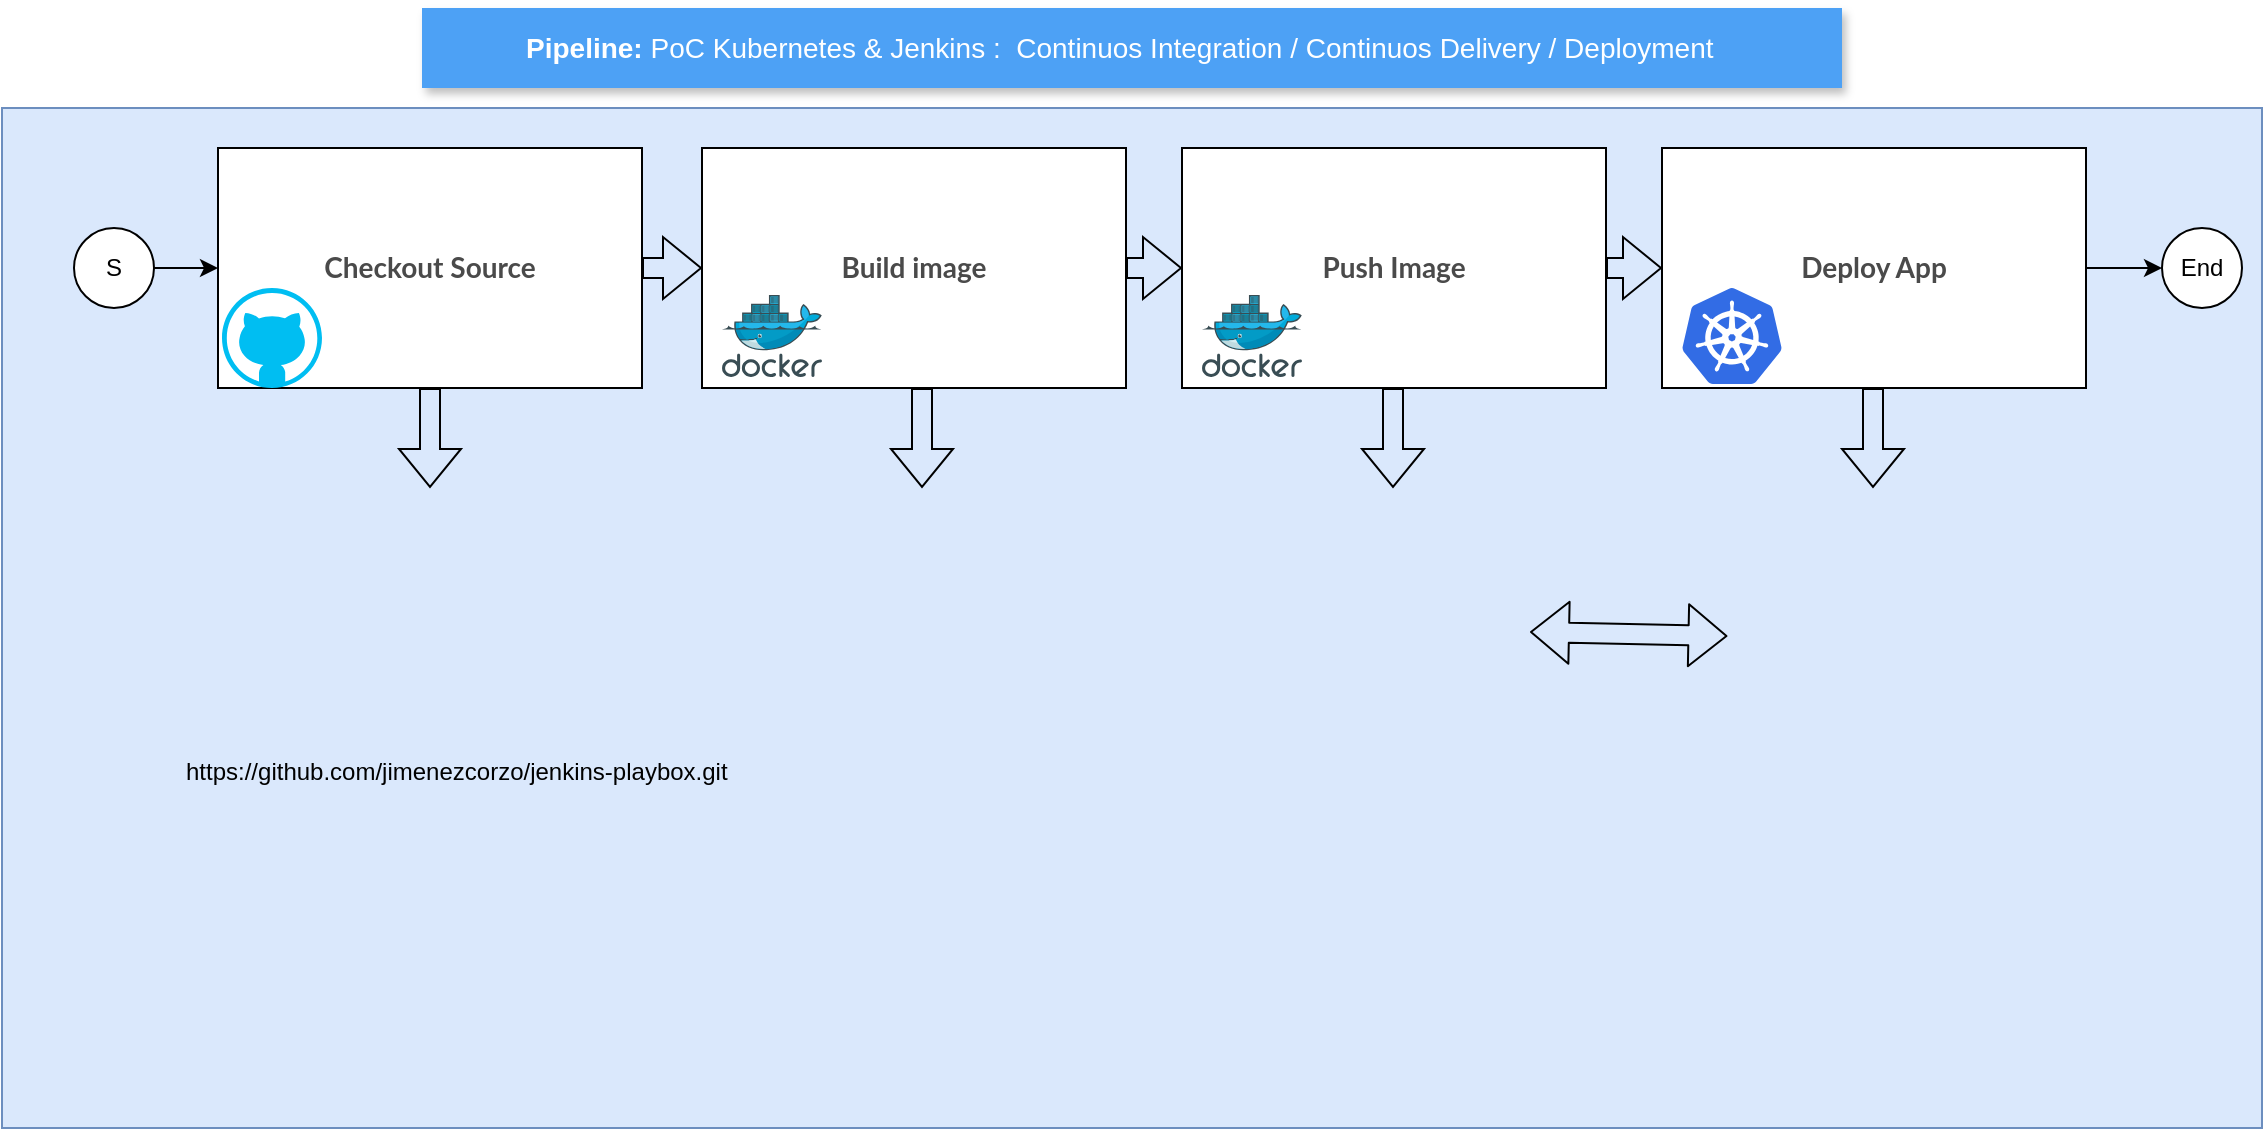 <mxfile version="13.6.6" type="github">
  <diagram id="GNU3i8hCxYjH3E0Nk9u4" name="Page-1">
    <mxGraphModel dx="2522" dy="741" grid="1" gridSize="10" guides="1" tooltips="1" connect="1" arrows="1" fold="1" page="1" pageScale="1" pageWidth="1100" pageHeight="850" math="0" shadow="0">
      <root>
        <mxCell id="0" />
        <mxCell id="1" parent="0" />
        <mxCell id="pvH52jMwIwCaczwJxy_N-38" value="" style="rounded=0;whiteSpace=wrap;html=1;fillColor=#dae8fc;strokeColor=#6c8ebf;" vertex="1" parent="1">
          <mxGeometry x="-30" y="60" width="1130" height="510" as="geometry" />
        </mxCell>
        <mxCell id="pvH52jMwIwCaczwJxy_N-4" value="&lt;span style=&quot;color: rgb(74 , 74 , 74) ; font-family: &amp;#34;latolatinweb&amp;#34; , &amp;#34;lato&amp;#34; , &amp;#34;helvetica neue&amp;#34; , &amp;#34;helvetica&amp;#34; , &amp;#34;arial&amp;#34; , sans-serif ; font-size: 14px ; background-color: rgb(255 , 255 , 255)&quot;&gt;&lt;b&gt;Checkout Source&lt;/b&gt;&lt;/span&gt;" style="rounded=0;whiteSpace=wrap;html=1;" vertex="1" parent="1">
          <mxGeometry x="78" y="80" width="212" height="120" as="geometry" />
        </mxCell>
        <mxCell id="pvH52jMwIwCaczwJxy_N-1" value="" style="shape=image;html=1;verticalAlign=top;verticalLabelPosition=bottom;labelBackgroundColor=#ffffff;imageAspect=0;aspect=fixed;image=https://cdn4.iconfinder.com/data/icons/logos-brands-5/24/jenkins-128.png" vertex="1" parent="1">
          <mxGeometry x="60" y="425" width="128" height="128" as="geometry" />
        </mxCell>
        <mxCell id="pvH52jMwIwCaczwJxy_N-2" value="" style="verticalLabelPosition=bottom;html=1;verticalAlign=top;align=center;strokeColor=none;fillColor=#00BEF2;shape=mxgraph.azure.github_code;pointerEvents=1;" vertex="1" parent="1">
          <mxGeometry x="80" y="150" width="50" height="50" as="geometry" />
        </mxCell>
        <mxCell id="pvH52jMwIwCaczwJxy_N-3" value="" style="shape=image;html=1;verticalAlign=top;verticalLabelPosition=bottom;labelBackgroundColor=#ffffff;imageAspect=0;aspect=fixed;image=https://cdn4.iconfinder.com/data/icons/social-icons-16/512/GitHub_alt-128.png" vertex="1" parent="1">
          <mxGeometry x="120" y="250" width="128" height="128" as="geometry" />
        </mxCell>
        <mxCell id="pvH52jMwIwCaczwJxy_N-8" style="edgeStyle=orthogonalEdgeStyle;shape=flexArrow;rounded=0;orthogonalLoop=1;jettySize=auto;html=1;exitX=1;exitY=0.5;exitDx=0;exitDy=0;entryX=0;entryY=0.5;entryDx=0;entryDy=0;" edge="1" parent="1" source="pvH52jMwIwCaczwJxy_N-4" target="pvH52jMwIwCaczwJxy_N-5">
          <mxGeometry relative="1" as="geometry" />
        </mxCell>
        <mxCell id="pvH52jMwIwCaczwJxy_N-20" style="edgeStyle=orthogonalEdgeStyle;shape=flexArrow;rounded=0;orthogonalLoop=1;jettySize=auto;html=1;exitX=0.5;exitY=1;exitDx=0;exitDy=0;fontStyle=1" edge="1" parent="1" source="pvH52jMwIwCaczwJxy_N-4" target="pvH52jMwIwCaczwJxy_N-3">
          <mxGeometry relative="1" as="geometry" />
        </mxCell>
        <mxCell id="pvH52jMwIwCaczwJxy_N-10" style="edgeStyle=orthogonalEdgeStyle;shape=flexArrow;rounded=0;orthogonalLoop=1;jettySize=auto;html=1;exitX=1;exitY=0.5;exitDx=0;exitDy=0;entryX=0;entryY=0.5;entryDx=0;entryDy=0;" edge="1" parent="1" source="pvH52jMwIwCaczwJxy_N-5" target="pvH52jMwIwCaczwJxy_N-6">
          <mxGeometry relative="1" as="geometry" />
        </mxCell>
        <mxCell id="pvH52jMwIwCaczwJxy_N-5" value="&lt;span style=&quot;color: rgb(74 , 74 , 74) ; font-family: &amp;#34;latolatinweb&amp;#34; , &amp;#34;lato&amp;#34; , &amp;#34;helvetica neue&amp;#34; , &amp;#34;helvetica&amp;#34; , &amp;#34;arial&amp;#34; , sans-serif ; font-size: 14px ; background-color: rgb(255 , 255 , 255)&quot;&gt;&lt;b&gt;Build image&lt;/b&gt;&lt;/span&gt;" style="rounded=0;whiteSpace=wrap;html=1;" vertex="1" parent="1">
          <mxGeometry x="320" y="80" width="212" height="120" as="geometry" />
        </mxCell>
        <mxCell id="pvH52jMwIwCaczwJxy_N-11" style="edgeStyle=orthogonalEdgeStyle;shape=flexArrow;rounded=0;orthogonalLoop=1;jettySize=auto;html=1;exitX=1;exitY=0.5;exitDx=0;exitDy=0;entryX=0;entryY=0.5;entryDx=0;entryDy=0;" edge="1" parent="1" source="pvH52jMwIwCaczwJxy_N-6">
          <mxGeometry relative="1" as="geometry">
            <mxPoint x="800" y="140" as="targetPoint" />
          </mxGeometry>
        </mxCell>
        <mxCell id="pvH52jMwIwCaczwJxy_N-6" value="&lt;span style=&quot;color: rgb(74 , 74 , 74) ; font-family: &amp;#34;latolatinweb&amp;#34; , &amp;#34;lato&amp;#34; , &amp;#34;helvetica neue&amp;#34; , &amp;#34;helvetica&amp;#34; , &amp;#34;arial&amp;#34; , sans-serif ; font-size: 14px ; background-color: rgb(255 , 255 , 255)&quot;&gt;&lt;b&gt;Push Image&lt;/b&gt;&lt;/span&gt;" style="rounded=0;whiteSpace=wrap;html=1;" vertex="1" parent="1">
          <mxGeometry x="560" y="80" width="212" height="120" as="geometry" />
        </mxCell>
        <mxCell id="pvH52jMwIwCaczwJxy_N-16" style="edgeStyle=orthogonalEdgeStyle;rounded=0;orthogonalLoop=1;jettySize=auto;html=1;exitX=1;exitY=0.5;exitDx=0;exitDy=0;entryX=0;entryY=0.5;entryDx=0;entryDy=0;" edge="1" parent="1" source="pvH52jMwIwCaczwJxy_N-12" target="pvH52jMwIwCaczwJxy_N-4">
          <mxGeometry relative="1" as="geometry" />
        </mxCell>
        <mxCell id="pvH52jMwIwCaczwJxy_N-12" value="S" style="ellipse;whiteSpace=wrap;html=1;aspect=fixed;" vertex="1" parent="1">
          <mxGeometry x="6" y="120" width="40" height="40" as="geometry" />
        </mxCell>
        <mxCell id="pvH52jMwIwCaczwJxy_N-13" value="End" style="ellipse;whiteSpace=wrap;html=1;aspect=fixed;" vertex="1" parent="1">
          <mxGeometry x="1050" y="120" width="40" height="40" as="geometry" />
        </mxCell>
        <mxCell id="pvH52jMwIwCaczwJxy_N-17" style="edgeStyle=orthogonalEdgeStyle;rounded=0;orthogonalLoop=1;jettySize=auto;html=1;exitX=1;exitY=0.5;exitDx=0;exitDy=0;entryX=0;entryY=0.5;entryDx=0;entryDy=0;" edge="1" parent="1" target="pvH52jMwIwCaczwJxy_N-13">
          <mxGeometry relative="1" as="geometry">
            <mxPoint x="1012" y="140" as="sourcePoint" />
            <mxPoint x="1030" y="260" as="targetPoint" />
          </mxGeometry>
        </mxCell>
        <UserObject label="https://github.com/jimenezcorzo/jenkins-playbox.git" link="https://github.com/jimenezcorzo/jenkins-playbox.git" id="pvH52jMwIwCaczwJxy_N-21">
          <mxCell style="text;whiteSpace=wrap;html=1;" vertex="1" parent="1">
            <mxGeometry x="60" y="378" width="300" height="30" as="geometry" />
          </mxCell>
        </UserObject>
        <mxCell id="pvH52jMwIwCaczwJxy_N-22" value="&lt;b&gt;Pipeline:&lt;/b&gt; PoC Kubernetes &amp;amp; Jenkins :&amp;nbsp; Continuos Integration / Continuos Delivery / Deployment" style="fillColor=#4DA1F5;strokeColor=none;shadow=1;gradientColor=none;fontSize=14;align=left;spacingLeft=50;fontColor=#ffffff;html=1;" vertex="1" parent="1">
          <mxGeometry x="180" y="10" width="710" height="40" as="geometry" />
        </mxCell>
        <mxCell id="pvH52jMwIwCaczwJxy_N-23" value="&lt;span style=&quot;color: rgb(74 , 74 , 74) ; font-family: &amp;#34;latolatinweb&amp;#34; , &amp;#34;lato&amp;#34; , &amp;#34;helvetica neue&amp;#34; , &amp;#34;helvetica&amp;#34; , &amp;#34;arial&amp;#34; , sans-serif ; font-size: 14px ; background-color: rgb(255 , 255 , 255)&quot;&gt;&lt;b&gt;Deploy App&lt;/b&gt;&lt;/span&gt;" style="rounded=0;whiteSpace=wrap;html=1;" vertex="1" parent="1">
          <mxGeometry x="800" y="80" width="212" height="120" as="geometry" />
        </mxCell>
        <mxCell id="pvH52jMwIwCaczwJxy_N-25" value="" style="aspect=fixed;html=1;points=[];align=center;image;fontSize=12;image=img/lib/mscae/Kubernetes.svg;" vertex="1" parent="1">
          <mxGeometry x="810" y="150" width="50" height="48" as="geometry" />
        </mxCell>
        <mxCell id="pvH52jMwIwCaczwJxy_N-26" value="" style="shape=image;html=1;verticalAlign=top;verticalLabelPosition=bottom;labelBackgroundColor=#ffffff;imageAspect=0;aspect=fixed;image=https://cdn4.iconfinder.com/data/icons/logos-and-brands/512/97_Docker_logo_logos-128.png" vertex="1" parent="1">
          <mxGeometry x="640" y="275" width="78" height="78" as="geometry" />
        </mxCell>
        <mxCell id="pvH52jMwIwCaczwJxy_N-27" value="" style="aspect=fixed;html=1;points=[];align=center;image;fontSize=12;image=img/lib/mscae/Docker.svg;" vertex="1" parent="1">
          <mxGeometry x="330" y="153.5" width="50" height="41" as="geometry" />
        </mxCell>
        <mxCell id="pvH52jMwIwCaczwJxy_N-28" value="" style="shape=image;html=1;verticalAlign=top;verticalLabelPosition=bottom;labelBackgroundColor=#ffffff;imageAspect=0;aspect=fixed;image=https://cdn4.iconfinder.com/data/icons/logos-brands-5/24/jenkins-128.png" vertex="1" parent="1">
          <mxGeometry x="382" y="270" width="88" height="88" as="geometry" />
        </mxCell>
        <mxCell id="pvH52jMwIwCaczwJxy_N-29" style="edgeStyle=orthogonalEdgeStyle;shape=flexArrow;rounded=0;orthogonalLoop=1;jettySize=auto;html=1;exitX=0.5;exitY=1;exitDx=0;exitDy=0;" edge="1" parent="1">
          <mxGeometry relative="1" as="geometry">
            <mxPoint x="430" y="200" as="sourcePoint" />
            <mxPoint x="430" y="250" as="targetPoint" />
          </mxGeometry>
        </mxCell>
        <mxCell id="pvH52jMwIwCaczwJxy_N-30" value="" style="shape=image;html=1;verticalAlign=top;verticalLabelPosition=bottom;labelBackgroundColor=#ffffff;imageAspect=0;aspect=fixed;image=https://cdn0.iconfinder.com/data/icons/flat-round-system/512/android-128.png" vertex="1" parent="1">
          <mxGeometry x="471" y="329" width="31" height="31" as="geometry" />
        </mxCell>
        <mxCell id="pvH52jMwIwCaczwJxy_N-31" value="" style="shape=image;html=1;verticalAlign=top;verticalLabelPosition=bottom;labelBackgroundColor=#ffffff;imageAspect=0;aspect=fixed;image=https://cdn4.iconfinder.com/data/icons/logos-brands-5/24/kubernetes-128.png" vertex="1" parent="1">
          <mxGeometry x="857" y="270" width="98" height="98" as="geometry" />
        </mxCell>
        <mxCell id="pvH52jMwIwCaczwJxy_N-32" style="edgeStyle=orthogonalEdgeStyle;shape=flexArrow;rounded=0;orthogonalLoop=1;jettySize=auto;html=1;exitX=0.5;exitY=1;exitDx=0;exitDy=0;" edge="1" parent="1">
          <mxGeometry relative="1" as="geometry">
            <mxPoint x="665.5" y="200" as="sourcePoint" />
            <mxPoint x="665.5" y="250" as="targetPoint" />
          </mxGeometry>
        </mxCell>
        <mxCell id="pvH52jMwIwCaczwJxy_N-33" style="edgeStyle=orthogonalEdgeStyle;shape=flexArrow;rounded=0;orthogonalLoop=1;jettySize=auto;html=1;exitX=0.5;exitY=1;exitDx=0;exitDy=0;" edge="1" parent="1">
          <mxGeometry relative="1" as="geometry">
            <mxPoint x="905.5" y="200" as="sourcePoint" />
            <mxPoint x="905.5" y="250" as="targetPoint" />
          </mxGeometry>
        </mxCell>
        <mxCell id="pvH52jMwIwCaczwJxy_N-35" value="" style="aspect=fixed;html=1;points=[];align=center;image;fontSize=12;image=img/lib/mscae/Docker.svg;" vertex="1" parent="1">
          <mxGeometry x="570" y="153.5" width="50" height="41" as="geometry" />
        </mxCell>
        <mxCell id="pvH52jMwIwCaczwJxy_N-42" value="" style="shape=flexArrow;endArrow=classic;startArrow=classic;html=1;entryX=0.698;entryY=0.651;entryDx=0;entryDy=0;entryPerimeter=0;" edge="1" parent="1">
          <mxGeometry width="50" height="50" relative="1" as="geometry">
            <mxPoint x="734" y="322" as="sourcePoint" />
            <mxPoint x="832.74" y="324.01" as="targetPoint" />
          </mxGeometry>
        </mxCell>
        <mxCell id="FXCXVvDxTQtwc45PbP1s-115" value="Icons" style="" parent="0" />
      </root>
    </mxGraphModel>
  </diagram>
</mxfile>
